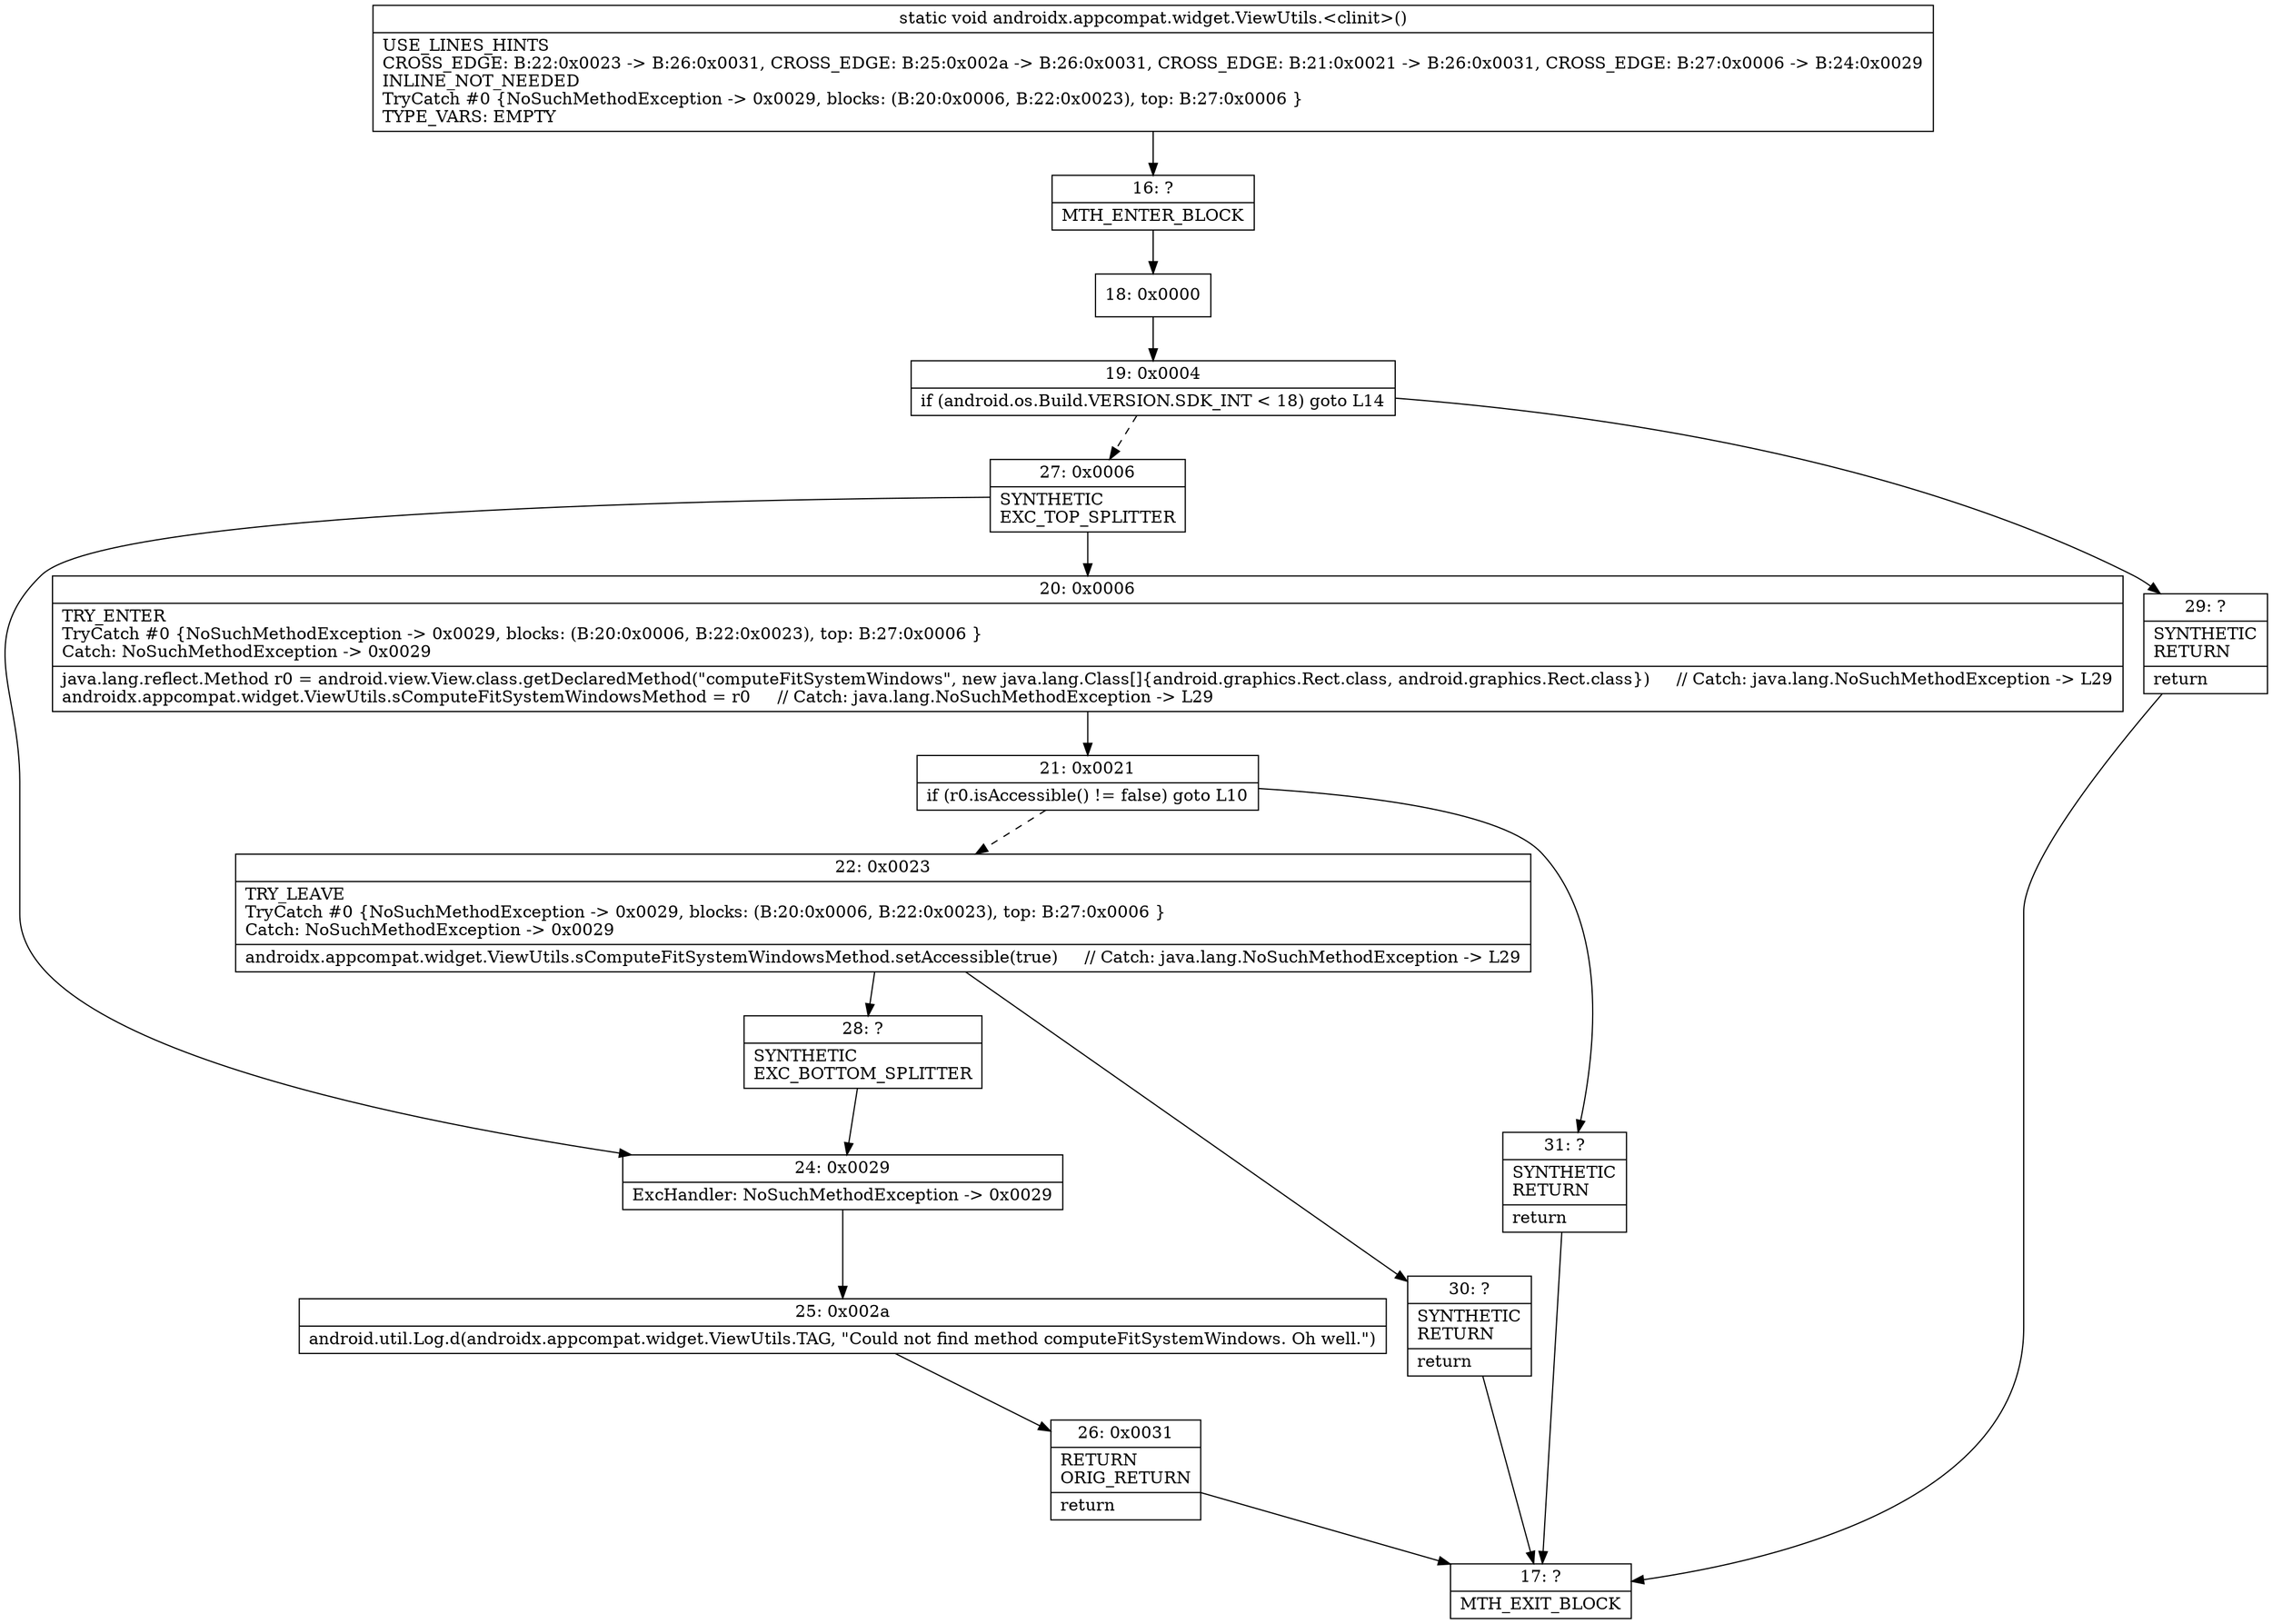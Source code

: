 digraph "CFG forandroidx.appcompat.widget.ViewUtils.\<clinit\>()V" {
Node_16 [shape=record,label="{16\:\ ?|MTH_ENTER_BLOCK\l}"];
Node_18 [shape=record,label="{18\:\ 0x0000}"];
Node_19 [shape=record,label="{19\:\ 0x0004|if (android.os.Build.VERSION.SDK_INT \< 18) goto L14\l}"];
Node_27 [shape=record,label="{27\:\ 0x0006|SYNTHETIC\lEXC_TOP_SPLITTER\l}"];
Node_20 [shape=record,label="{20\:\ 0x0006|TRY_ENTER\lTryCatch #0 \{NoSuchMethodException \-\> 0x0029, blocks: (B:20:0x0006, B:22:0x0023), top: B:27:0x0006 \}\lCatch: NoSuchMethodException \-\> 0x0029\l|java.lang.reflect.Method r0 = android.view.View.class.getDeclaredMethod(\"computeFitSystemWindows\", new java.lang.Class[]\{android.graphics.Rect.class, android.graphics.Rect.class\})     \/\/ Catch: java.lang.NoSuchMethodException \-\> L29\landroidx.appcompat.widget.ViewUtils.sComputeFitSystemWindowsMethod = r0     \/\/ Catch: java.lang.NoSuchMethodException \-\> L29\l}"];
Node_21 [shape=record,label="{21\:\ 0x0021|if (r0.isAccessible() != false) goto L10\l}"];
Node_22 [shape=record,label="{22\:\ 0x0023|TRY_LEAVE\lTryCatch #0 \{NoSuchMethodException \-\> 0x0029, blocks: (B:20:0x0006, B:22:0x0023), top: B:27:0x0006 \}\lCatch: NoSuchMethodException \-\> 0x0029\l|androidx.appcompat.widget.ViewUtils.sComputeFitSystemWindowsMethod.setAccessible(true)     \/\/ Catch: java.lang.NoSuchMethodException \-\> L29\l}"];
Node_28 [shape=record,label="{28\:\ ?|SYNTHETIC\lEXC_BOTTOM_SPLITTER\l}"];
Node_30 [shape=record,label="{30\:\ ?|SYNTHETIC\lRETURN\l|return\l}"];
Node_17 [shape=record,label="{17\:\ ?|MTH_EXIT_BLOCK\l}"];
Node_31 [shape=record,label="{31\:\ ?|SYNTHETIC\lRETURN\l|return\l}"];
Node_24 [shape=record,label="{24\:\ 0x0029|ExcHandler: NoSuchMethodException \-\> 0x0029\l}"];
Node_25 [shape=record,label="{25\:\ 0x002a|android.util.Log.d(androidx.appcompat.widget.ViewUtils.TAG, \"Could not find method computeFitSystemWindows. Oh well.\")\l}"];
Node_26 [shape=record,label="{26\:\ 0x0031|RETURN\lORIG_RETURN\l|return\l}"];
Node_29 [shape=record,label="{29\:\ ?|SYNTHETIC\lRETURN\l|return\l}"];
MethodNode[shape=record,label="{static void androidx.appcompat.widget.ViewUtils.\<clinit\>()  | USE_LINES_HINTS\lCROSS_EDGE: B:22:0x0023 \-\> B:26:0x0031, CROSS_EDGE: B:25:0x002a \-\> B:26:0x0031, CROSS_EDGE: B:21:0x0021 \-\> B:26:0x0031, CROSS_EDGE: B:27:0x0006 \-\> B:24:0x0029\lINLINE_NOT_NEEDED\lTryCatch #0 \{NoSuchMethodException \-\> 0x0029, blocks: (B:20:0x0006, B:22:0x0023), top: B:27:0x0006 \}\lTYPE_VARS: EMPTY\l}"];
MethodNode -> Node_16;Node_16 -> Node_18;
Node_18 -> Node_19;
Node_19 -> Node_27[style=dashed];
Node_19 -> Node_29;
Node_27 -> Node_20;
Node_27 -> Node_24;
Node_20 -> Node_21;
Node_21 -> Node_22[style=dashed];
Node_21 -> Node_31;
Node_22 -> Node_28;
Node_22 -> Node_30;
Node_28 -> Node_24;
Node_30 -> Node_17;
Node_31 -> Node_17;
Node_24 -> Node_25;
Node_25 -> Node_26;
Node_26 -> Node_17;
Node_29 -> Node_17;
}

